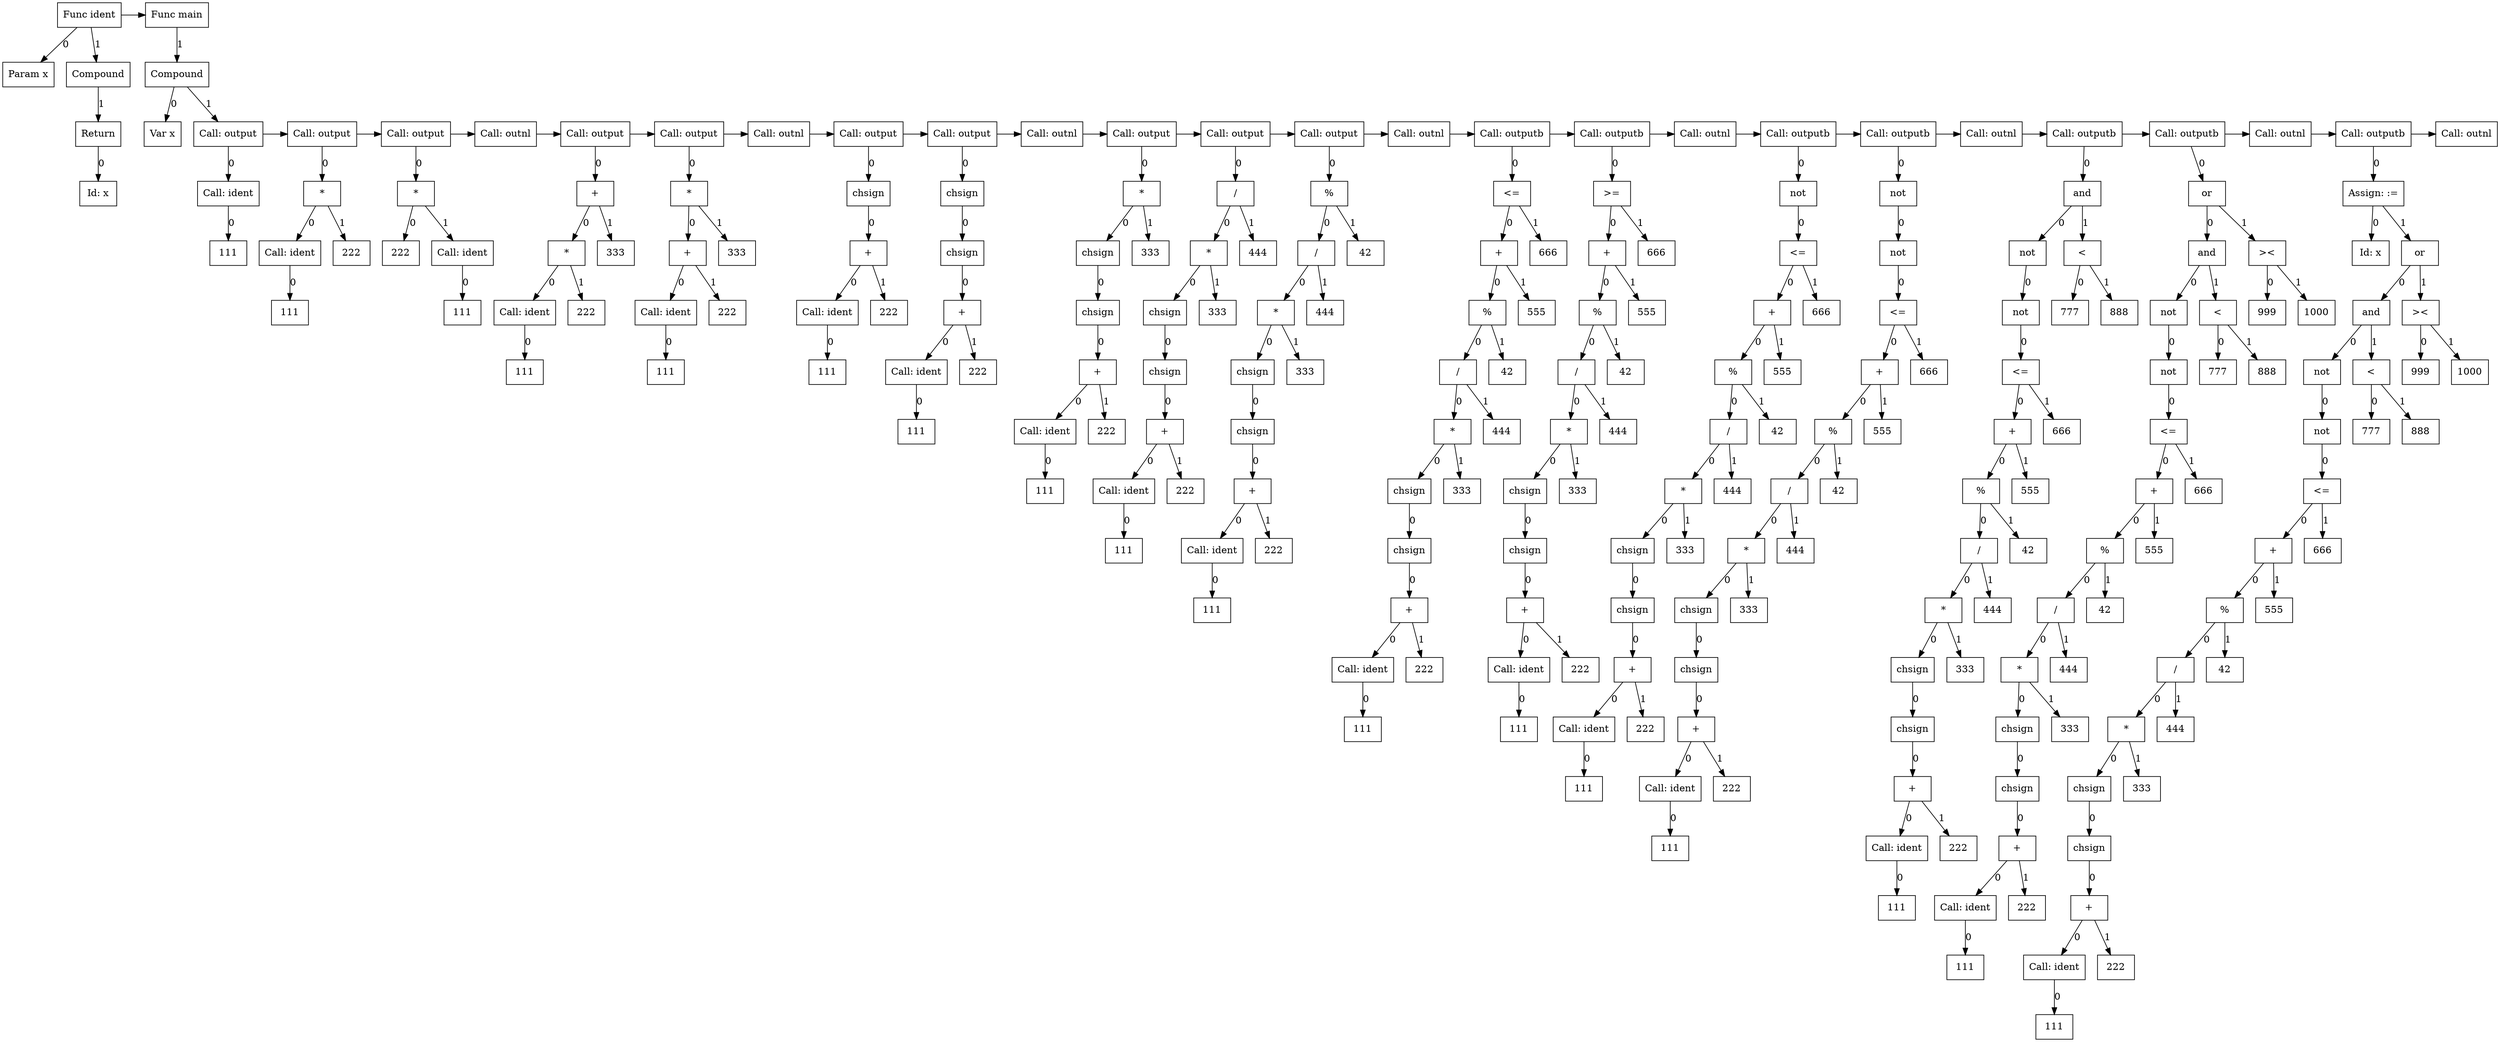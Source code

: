 digraph G {
node4 [label="Func ident"; shape=box];
subgraph childNames_4 {
rankdir="LR"; rank="same"; ordering=out
node0 [label="Param x"; shape=box];
node3 [label="Compound"; shape=box];
}

subgraph childPtrs_4 {
rankdir="TB";
node4 -> node0 [label="0"];
node4 -> node3 [label="1"];
}

subgraph childNames_3 {
rankdir="LR"; rank="same"; ordering=out
node2 [label="Return"; shape=box];
}

subgraph childPtrs_3 {
rankdir="TB";
node3 -> node2 [label="1"];
}

subgraph childNames_2 {
rankdir="LR"; rank="same"; ordering=out
node1 [label="Id: x"; shape=box];
}

subgraph childPtrs_2 {
rankdir="TB";
node2 -> node1 [label="0"];
}

subgraph SibNames_4 {
rankdir="LR"; rank="same";
node4 [label="Func ident"; shape=box];
node238 [label="Func main"; shape=box];
}

subgraph SibPtrs_4 {
rankdir="LR";
node4 -> node238;
}

subgraph childNames_238 {
rankdir="LR"; rank="same"; ordering=out
node237 [label="Compound"; shape=box];
}

subgraph childPtrs_238 {
rankdir="TB";
node238 -> node237 [label="1"];
}

subgraph childNames_237 {
rankdir="LR"; rank="same"; ordering=out
node5 [label="Var x"; shape=box];
node8 [label="Call: output"; shape=box];
}

subgraph childPtrs_237 {
rankdir="TB";
node237 -> node5 [label="0"];
node237 -> node8 [label="1"];
}

subgraph childNames_8 {
rankdir="LR"; rank="same"; ordering=out
node7 [label="Call: ident"; shape=box];
}

subgraph childPtrs_8 {
rankdir="TB";
node8 -> node7 [label="0"];
}

subgraph childNames_7 {
rankdir="LR"; rank="same"; ordering=out
node6 [label="111"; shape=box];
}

subgraph childPtrs_7 {
rankdir="TB";
node7 -> node6 [label="0"];
}

subgraph SibNames_8 {
rankdir="LR"; rank="same";
node8 [label="Call: output"; shape=box];
node13 [label="Call: output"; shape=box];
node18 [label="Call: output"; shape=box];
node19 [label="Call: outnl"; shape=box];
node26 [label="Call: output"; shape=box];
node33 [label="Call: output"; shape=box];
node34 [label="Call: outnl"; shape=box];
node40 [label="Call: output"; shape=box];
node47 [label="Call: output"; shape=box];
node48 [label="Call: outnl"; shape=box];
node57 [label="Call: output"; shape=box];
node68 [label="Call: output"; shape=box];
node81 [label="Call: output"; shape=box];
node82 [label="Call: outnl"; shape=box];
node99 [label="Call: outputb"; shape=box];
node116 [label="Call: outputb"; shape=box];
node117 [label="Call: outnl"; shape=box];
node135 [label="Call: outputb"; shape=box];
node154 [label="Call: outputb"; shape=box];
node155 [label="Call: outnl"; shape=box];
node178 [label="Call: outputb"; shape=box];
node205 [label="Call: outputb"; shape=box];
node206 [label="Call: outnl"; shape=box];
node235 [label="Call: outputb"; shape=box];
node236 [label="Call: outnl"; shape=box];
}

subgraph SibPtrs_8 {
rankdir="LR";
node8 -> node13;
node13 -> node18;
node18 -> node19;
node19 -> node26;
node26 -> node33;
node33 -> node34;
node34 -> node40;
node40 -> node47;
node47 -> node48;
node48 -> node57;
node57 -> node68;
node68 -> node81;
node81 -> node82;
node82 -> node99;
node99 -> node116;
node116 -> node117;
node117 -> node135;
node135 -> node154;
node154 -> node155;
node155 -> node178;
node178 -> node205;
node205 -> node206;
node206 -> node235;
node235 -> node236;
}

subgraph childNames_13 {
rankdir="LR"; rank="same"; ordering=out
node12 [label="*"; shape=box];
}

subgraph childPtrs_13 {
rankdir="TB";
node13 -> node12 [label="0"];
}

subgraph childNames_12 {
rankdir="LR"; rank="same"; ordering=out
node10 [label="Call: ident"; shape=box];
node11 [label="222"; shape=box];
}

subgraph childPtrs_12 {
rankdir="TB";
node12 -> node10 [label="0"];
node12 -> node11 [label="1"];
}

subgraph childNames_10 {
rankdir="LR"; rank="same"; ordering=out
node9 [label="111"; shape=box];
}

subgraph childPtrs_10 {
rankdir="TB";
node10 -> node9 [label="0"];
}

subgraph childNames_18 {
rankdir="LR"; rank="same"; ordering=out
node17 [label="*"; shape=box];
}

subgraph childPtrs_18 {
rankdir="TB";
node18 -> node17 [label="0"];
}

subgraph childNames_17 {
rankdir="LR"; rank="same"; ordering=out
node14 [label="222"; shape=box];
node16 [label="Call: ident"; shape=box];
}

subgraph childPtrs_17 {
rankdir="TB";
node17 -> node14 [label="0"];
node17 -> node16 [label="1"];
}

subgraph childNames_16 {
rankdir="LR"; rank="same"; ordering=out
node15 [label="111"; shape=box];
}

subgraph childPtrs_16 {
rankdir="TB";
node16 -> node15 [label="0"];
}

subgraph childNames_26 {
rankdir="LR"; rank="same"; ordering=out
node25 [label="+"; shape=box];
}

subgraph childPtrs_26 {
rankdir="TB";
node26 -> node25 [label="0"];
}

subgraph childNames_25 {
rankdir="LR"; rank="same"; ordering=out
node23 [label="*"; shape=box];
node24 [label="333"; shape=box];
}

subgraph childPtrs_25 {
rankdir="TB";
node25 -> node23 [label="0"];
node25 -> node24 [label="1"];
}

subgraph childNames_23 {
rankdir="LR"; rank="same"; ordering=out
node21 [label="Call: ident"; shape=box];
node22 [label="222"; shape=box];
}

subgraph childPtrs_23 {
rankdir="TB";
node23 -> node21 [label="0"];
node23 -> node22 [label="1"];
}

subgraph childNames_21 {
rankdir="LR"; rank="same"; ordering=out
node20 [label="111"; shape=box];
}

subgraph childPtrs_21 {
rankdir="TB";
node21 -> node20 [label="0"];
}

subgraph childNames_33 {
rankdir="LR"; rank="same"; ordering=out
node32 [label="*"; shape=box];
}

subgraph childPtrs_33 {
rankdir="TB";
node33 -> node32 [label="0"];
}

subgraph childNames_32 {
rankdir="LR"; rank="same"; ordering=out
node30 [label="+"; shape=box];
node31 [label="333"; shape=box];
}

subgraph childPtrs_32 {
rankdir="TB";
node32 -> node30 [label="0"];
node32 -> node31 [label="1"];
}

subgraph childNames_30 {
rankdir="LR"; rank="same"; ordering=out
node28 [label="Call: ident"; shape=box];
node29 [label="222"; shape=box];
}

subgraph childPtrs_30 {
rankdir="TB";
node30 -> node28 [label="0"];
node30 -> node29 [label="1"];
}

subgraph childNames_28 {
rankdir="LR"; rank="same"; ordering=out
node27 [label="111"; shape=box];
}

subgraph childPtrs_28 {
rankdir="TB";
node28 -> node27 [label="0"];
}

subgraph childNames_40 {
rankdir="LR"; rank="same"; ordering=out
node39 [label="chsign"; shape=box];
}

subgraph childPtrs_40 {
rankdir="TB";
node40 -> node39 [label="0"];
}

subgraph childNames_39 {
rankdir="LR"; rank="same"; ordering=out
node38 [label="+"; shape=box];
}

subgraph childPtrs_39 {
rankdir="TB";
node39 -> node38 [label="0"];
}

subgraph childNames_38 {
rankdir="LR"; rank="same"; ordering=out
node36 [label="Call: ident"; shape=box];
node37 [label="222"; shape=box];
}

subgraph childPtrs_38 {
rankdir="TB";
node38 -> node36 [label="0"];
node38 -> node37 [label="1"];
}

subgraph childNames_36 {
rankdir="LR"; rank="same"; ordering=out
node35 [label="111"; shape=box];
}

subgraph childPtrs_36 {
rankdir="TB";
node36 -> node35 [label="0"];
}

subgraph childNames_47 {
rankdir="LR"; rank="same"; ordering=out
node46 [label="chsign"; shape=box];
}

subgraph childPtrs_47 {
rankdir="TB";
node47 -> node46 [label="0"];
}

subgraph childNames_46 {
rankdir="LR"; rank="same"; ordering=out
node45 [label="chsign"; shape=box];
}

subgraph childPtrs_46 {
rankdir="TB";
node46 -> node45 [label="0"];
}

subgraph childNames_45 {
rankdir="LR"; rank="same"; ordering=out
node44 [label="+"; shape=box];
}

subgraph childPtrs_45 {
rankdir="TB";
node45 -> node44 [label="0"];
}

subgraph childNames_44 {
rankdir="LR"; rank="same"; ordering=out
node42 [label="Call: ident"; shape=box];
node43 [label="222"; shape=box];
}

subgraph childPtrs_44 {
rankdir="TB";
node44 -> node42 [label="0"];
node44 -> node43 [label="1"];
}

subgraph childNames_42 {
rankdir="LR"; rank="same"; ordering=out
node41 [label="111"; shape=box];
}

subgraph childPtrs_42 {
rankdir="TB";
node42 -> node41 [label="0"];
}

subgraph childNames_57 {
rankdir="LR"; rank="same"; ordering=out
node56 [label="*"; shape=box];
}

subgraph childPtrs_57 {
rankdir="TB";
node57 -> node56 [label="0"];
}

subgraph childNames_56 {
rankdir="LR"; rank="same"; ordering=out
node54 [label="chsign"; shape=box];
node55 [label="333"; shape=box];
}

subgraph childPtrs_56 {
rankdir="TB";
node56 -> node54 [label="0"];
node56 -> node55 [label="1"];
}

subgraph childNames_54 {
rankdir="LR"; rank="same"; ordering=out
node53 [label="chsign"; shape=box];
}

subgraph childPtrs_54 {
rankdir="TB";
node54 -> node53 [label="0"];
}

subgraph childNames_53 {
rankdir="LR"; rank="same"; ordering=out
node52 [label="+"; shape=box];
}

subgraph childPtrs_53 {
rankdir="TB";
node53 -> node52 [label="0"];
}

subgraph childNames_52 {
rankdir="LR"; rank="same"; ordering=out
node50 [label="Call: ident"; shape=box];
node51 [label="222"; shape=box];
}

subgraph childPtrs_52 {
rankdir="TB";
node52 -> node50 [label="0"];
node52 -> node51 [label="1"];
}

subgraph childNames_50 {
rankdir="LR"; rank="same"; ordering=out
node49 [label="111"; shape=box];
}

subgraph childPtrs_50 {
rankdir="TB";
node50 -> node49 [label="0"];
}

subgraph childNames_68 {
rankdir="LR"; rank="same"; ordering=out
node67 [label="/"; shape=box];
}

subgraph childPtrs_68 {
rankdir="TB";
node68 -> node67 [label="0"];
}

subgraph childNames_67 {
rankdir="LR"; rank="same"; ordering=out
node65 [label="*"; shape=box];
node66 [label="444"; shape=box];
}

subgraph childPtrs_67 {
rankdir="TB";
node67 -> node65 [label="0"];
node67 -> node66 [label="1"];
}

subgraph childNames_65 {
rankdir="LR"; rank="same"; ordering=out
node63 [label="chsign"; shape=box];
node64 [label="333"; shape=box];
}

subgraph childPtrs_65 {
rankdir="TB";
node65 -> node63 [label="0"];
node65 -> node64 [label="1"];
}

subgraph childNames_63 {
rankdir="LR"; rank="same"; ordering=out
node62 [label="chsign"; shape=box];
}

subgraph childPtrs_63 {
rankdir="TB";
node63 -> node62 [label="0"];
}

subgraph childNames_62 {
rankdir="LR"; rank="same"; ordering=out
node61 [label="+"; shape=box];
}

subgraph childPtrs_62 {
rankdir="TB";
node62 -> node61 [label="0"];
}

subgraph childNames_61 {
rankdir="LR"; rank="same"; ordering=out
node59 [label="Call: ident"; shape=box];
node60 [label="222"; shape=box];
}

subgraph childPtrs_61 {
rankdir="TB";
node61 -> node59 [label="0"];
node61 -> node60 [label="1"];
}

subgraph childNames_59 {
rankdir="LR"; rank="same"; ordering=out
node58 [label="111"; shape=box];
}

subgraph childPtrs_59 {
rankdir="TB";
node59 -> node58 [label="0"];
}

subgraph childNames_81 {
rankdir="LR"; rank="same"; ordering=out
node80 [label="%"; shape=box];
}

subgraph childPtrs_81 {
rankdir="TB";
node81 -> node80 [label="0"];
}

subgraph childNames_80 {
rankdir="LR"; rank="same"; ordering=out
node78 [label="/"; shape=box];
node79 [label="42"; shape=box];
}

subgraph childPtrs_80 {
rankdir="TB";
node80 -> node78 [label="0"];
node80 -> node79 [label="1"];
}

subgraph childNames_78 {
rankdir="LR"; rank="same"; ordering=out
node76 [label="*"; shape=box];
node77 [label="444"; shape=box];
}

subgraph childPtrs_78 {
rankdir="TB";
node78 -> node76 [label="0"];
node78 -> node77 [label="1"];
}

subgraph childNames_76 {
rankdir="LR"; rank="same"; ordering=out
node74 [label="chsign"; shape=box];
node75 [label="333"; shape=box];
}

subgraph childPtrs_76 {
rankdir="TB";
node76 -> node74 [label="0"];
node76 -> node75 [label="1"];
}

subgraph childNames_74 {
rankdir="LR"; rank="same"; ordering=out
node73 [label="chsign"; shape=box];
}

subgraph childPtrs_74 {
rankdir="TB";
node74 -> node73 [label="0"];
}

subgraph childNames_73 {
rankdir="LR"; rank="same"; ordering=out
node72 [label="+"; shape=box];
}

subgraph childPtrs_73 {
rankdir="TB";
node73 -> node72 [label="0"];
}

subgraph childNames_72 {
rankdir="LR"; rank="same"; ordering=out
node70 [label="Call: ident"; shape=box];
node71 [label="222"; shape=box];
}

subgraph childPtrs_72 {
rankdir="TB";
node72 -> node70 [label="0"];
node72 -> node71 [label="1"];
}

subgraph childNames_70 {
rankdir="LR"; rank="same"; ordering=out
node69 [label="111"; shape=box];
}

subgraph childPtrs_70 {
rankdir="TB";
node70 -> node69 [label="0"];
}

subgraph childNames_99 {
rankdir="LR"; rank="same"; ordering=out
node98 [label="<="; shape=box];
}

subgraph childPtrs_99 {
rankdir="TB";
node99 -> node98 [label="0"];
}

subgraph childNames_98 {
rankdir="LR"; rank="same"; ordering=out
node96 [label="+"; shape=box];
node97 [label="666"; shape=box];
}

subgraph childPtrs_98 {
rankdir="TB";
node98 -> node96 [label="0"];
node98 -> node97 [label="1"];
}

subgraph childNames_96 {
rankdir="LR"; rank="same"; ordering=out
node94 [label="%"; shape=box];
node95 [label="555"; shape=box];
}

subgraph childPtrs_96 {
rankdir="TB";
node96 -> node94 [label="0"];
node96 -> node95 [label="1"];
}

subgraph childNames_94 {
rankdir="LR"; rank="same"; ordering=out
node92 [label="/"; shape=box];
node93 [label="42"; shape=box];
}

subgraph childPtrs_94 {
rankdir="TB";
node94 -> node92 [label="0"];
node94 -> node93 [label="1"];
}

subgraph childNames_92 {
rankdir="LR"; rank="same"; ordering=out
node90 [label="*"; shape=box];
node91 [label="444"; shape=box];
}

subgraph childPtrs_92 {
rankdir="TB";
node92 -> node90 [label="0"];
node92 -> node91 [label="1"];
}

subgraph childNames_90 {
rankdir="LR"; rank="same"; ordering=out
node88 [label="chsign"; shape=box];
node89 [label="333"; shape=box];
}

subgraph childPtrs_90 {
rankdir="TB";
node90 -> node88 [label="0"];
node90 -> node89 [label="1"];
}

subgraph childNames_88 {
rankdir="LR"; rank="same"; ordering=out
node87 [label="chsign"; shape=box];
}

subgraph childPtrs_88 {
rankdir="TB";
node88 -> node87 [label="0"];
}

subgraph childNames_87 {
rankdir="LR"; rank="same"; ordering=out
node86 [label="+"; shape=box];
}

subgraph childPtrs_87 {
rankdir="TB";
node87 -> node86 [label="0"];
}

subgraph childNames_86 {
rankdir="LR"; rank="same"; ordering=out
node84 [label="Call: ident"; shape=box];
node85 [label="222"; shape=box];
}

subgraph childPtrs_86 {
rankdir="TB";
node86 -> node84 [label="0"];
node86 -> node85 [label="1"];
}

subgraph childNames_84 {
rankdir="LR"; rank="same"; ordering=out
node83 [label="111"; shape=box];
}

subgraph childPtrs_84 {
rankdir="TB";
node84 -> node83 [label="0"];
}

subgraph childNames_116 {
rankdir="LR"; rank="same"; ordering=out
node115 [label=">="; shape=box];
}

subgraph childPtrs_116 {
rankdir="TB";
node116 -> node115 [label="0"];
}

subgraph childNames_115 {
rankdir="LR"; rank="same"; ordering=out
node113 [label="+"; shape=box];
node114 [label="666"; shape=box];
}

subgraph childPtrs_115 {
rankdir="TB";
node115 -> node113 [label="0"];
node115 -> node114 [label="1"];
}

subgraph childNames_113 {
rankdir="LR"; rank="same"; ordering=out
node111 [label="%"; shape=box];
node112 [label="555"; shape=box];
}

subgraph childPtrs_113 {
rankdir="TB";
node113 -> node111 [label="0"];
node113 -> node112 [label="1"];
}

subgraph childNames_111 {
rankdir="LR"; rank="same"; ordering=out
node109 [label="/"; shape=box];
node110 [label="42"; shape=box];
}

subgraph childPtrs_111 {
rankdir="TB";
node111 -> node109 [label="0"];
node111 -> node110 [label="1"];
}

subgraph childNames_109 {
rankdir="LR"; rank="same"; ordering=out
node107 [label="*"; shape=box];
node108 [label="444"; shape=box];
}

subgraph childPtrs_109 {
rankdir="TB";
node109 -> node107 [label="0"];
node109 -> node108 [label="1"];
}

subgraph childNames_107 {
rankdir="LR"; rank="same"; ordering=out
node105 [label="chsign"; shape=box];
node106 [label="333"; shape=box];
}

subgraph childPtrs_107 {
rankdir="TB";
node107 -> node105 [label="0"];
node107 -> node106 [label="1"];
}

subgraph childNames_105 {
rankdir="LR"; rank="same"; ordering=out
node104 [label="chsign"; shape=box];
}

subgraph childPtrs_105 {
rankdir="TB";
node105 -> node104 [label="0"];
}

subgraph childNames_104 {
rankdir="LR"; rank="same"; ordering=out
node103 [label="+"; shape=box];
}

subgraph childPtrs_104 {
rankdir="TB";
node104 -> node103 [label="0"];
}

subgraph childNames_103 {
rankdir="LR"; rank="same"; ordering=out
node101 [label="Call: ident"; shape=box];
node102 [label="222"; shape=box];
}

subgraph childPtrs_103 {
rankdir="TB";
node103 -> node101 [label="0"];
node103 -> node102 [label="1"];
}

subgraph childNames_101 {
rankdir="LR"; rank="same"; ordering=out
node100 [label="111"; shape=box];
}

subgraph childPtrs_101 {
rankdir="TB";
node101 -> node100 [label="0"];
}

subgraph childNames_135 {
rankdir="LR"; rank="same"; ordering=out
node134 [label="not"; shape=box];
}

subgraph childPtrs_135 {
rankdir="TB";
node135 -> node134 [label="0"];
}

subgraph childNames_134 {
rankdir="LR"; rank="same"; ordering=out
node133 [label="<="; shape=box];
}

subgraph childPtrs_134 {
rankdir="TB";
node134 -> node133 [label="0"];
}

subgraph childNames_133 {
rankdir="LR"; rank="same"; ordering=out
node131 [label="+"; shape=box];
node132 [label="666"; shape=box];
}

subgraph childPtrs_133 {
rankdir="TB";
node133 -> node131 [label="0"];
node133 -> node132 [label="1"];
}

subgraph childNames_131 {
rankdir="LR"; rank="same"; ordering=out
node129 [label="%"; shape=box];
node130 [label="555"; shape=box];
}

subgraph childPtrs_131 {
rankdir="TB";
node131 -> node129 [label="0"];
node131 -> node130 [label="1"];
}

subgraph childNames_129 {
rankdir="LR"; rank="same"; ordering=out
node127 [label="/"; shape=box];
node128 [label="42"; shape=box];
}

subgraph childPtrs_129 {
rankdir="TB";
node129 -> node127 [label="0"];
node129 -> node128 [label="1"];
}

subgraph childNames_127 {
rankdir="LR"; rank="same"; ordering=out
node125 [label="*"; shape=box];
node126 [label="444"; shape=box];
}

subgraph childPtrs_127 {
rankdir="TB";
node127 -> node125 [label="0"];
node127 -> node126 [label="1"];
}

subgraph childNames_125 {
rankdir="LR"; rank="same"; ordering=out
node123 [label="chsign"; shape=box];
node124 [label="333"; shape=box];
}

subgraph childPtrs_125 {
rankdir="TB";
node125 -> node123 [label="0"];
node125 -> node124 [label="1"];
}

subgraph childNames_123 {
rankdir="LR"; rank="same"; ordering=out
node122 [label="chsign"; shape=box];
}

subgraph childPtrs_123 {
rankdir="TB";
node123 -> node122 [label="0"];
}

subgraph childNames_122 {
rankdir="LR"; rank="same"; ordering=out
node121 [label="+"; shape=box];
}

subgraph childPtrs_122 {
rankdir="TB";
node122 -> node121 [label="0"];
}

subgraph childNames_121 {
rankdir="LR"; rank="same"; ordering=out
node119 [label="Call: ident"; shape=box];
node120 [label="222"; shape=box];
}

subgraph childPtrs_121 {
rankdir="TB";
node121 -> node119 [label="0"];
node121 -> node120 [label="1"];
}

subgraph childNames_119 {
rankdir="LR"; rank="same"; ordering=out
node118 [label="111"; shape=box];
}

subgraph childPtrs_119 {
rankdir="TB";
node119 -> node118 [label="0"];
}

subgraph childNames_154 {
rankdir="LR"; rank="same"; ordering=out
node153 [label="not"; shape=box];
}

subgraph childPtrs_154 {
rankdir="TB";
node154 -> node153 [label="0"];
}

subgraph childNames_153 {
rankdir="LR"; rank="same"; ordering=out
node152 [label="not"; shape=box];
}

subgraph childPtrs_153 {
rankdir="TB";
node153 -> node152 [label="0"];
}

subgraph childNames_152 {
rankdir="LR"; rank="same"; ordering=out
node151 [label="<="; shape=box];
}

subgraph childPtrs_152 {
rankdir="TB";
node152 -> node151 [label="0"];
}

subgraph childNames_151 {
rankdir="LR"; rank="same"; ordering=out
node149 [label="+"; shape=box];
node150 [label="666"; shape=box];
}

subgraph childPtrs_151 {
rankdir="TB";
node151 -> node149 [label="0"];
node151 -> node150 [label="1"];
}

subgraph childNames_149 {
rankdir="LR"; rank="same"; ordering=out
node147 [label="%"; shape=box];
node148 [label="555"; shape=box];
}

subgraph childPtrs_149 {
rankdir="TB";
node149 -> node147 [label="0"];
node149 -> node148 [label="1"];
}

subgraph childNames_147 {
rankdir="LR"; rank="same"; ordering=out
node145 [label="/"; shape=box];
node146 [label="42"; shape=box];
}

subgraph childPtrs_147 {
rankdir="TB";
node147 -> node145 [label="0"];
node147 -> node146 [label="1"];
}

subgraph childNames_145 {
rankdir="LR"; rank="same"; ordering=out
node143 [label="*"; shape=box];
node144 [label="444"; shape=box];
}

subgraph childPtrs_145 {
rankdir="TB";
node145 -> node143 [label="0"];
node145 -> node144 [label="1"];
}

subgraph childNames_143 {
rankdir="LR"; rank="same"; ordering=out
node141 [label="chsign"; shape=box];
node142 [label="333"; shape=box];
}

subgraph childPtrs_143 {
rankdir="TB";
node143 -> node141 [label="0"];
node143 -> node142 [label="1"];
}

subgraph childNames_141 {
rankdir="LR"; rank="same"; ordering=out
node140 [label="chsign"; shape=box];
}

subgraph childPtrs_141 {
rankdir="TB";
node141 -> node140 [label="0"];
}

subgraph childNames_140 {
rankdir="LR"; rank="same"; ordering=out
node139 [label="+"; shape=box];
}

subgraph childPtrs_140 {
rankdir="TB";
node140 -> node139 [label="0"];
}

subgraph childNames_139 {
rankdir="LR"; rank="same"; ordering=out
node137 [label="Call: ident"; shape=box];
node138 [label="222"; shape=box];
}

subgraph childPtrs_139 {
rankdir="TB";
node139 -> node137 [label="0"];
node139 -> node138 [label="1"];
}

subgraph childNames_137 {
rankdir="LR"; rank="same"; ordering=out
node136 [label="111"; shape=box];
}

subgraph childPtrs_137 {
rankdir="TB";
node137 -> node136 [label="0"];
}

subgraph childNames_178 {
rankdir="LR"; rank="same"; ordering=out
node177 [label="and"; shape=box];
}

subgraph childPtrs_178 {
rankdir="TB";
node178 -> node177 [label="0"];
}

subgraph childNames_177 {
rankdir="LR"; rank="same"; ordering=out
node173 [label="not"; shape=box];
node176 [label="<"; shape=box];
}

subgraph childPtrs_177 {
rankdir="TB";
node177 -> node173 [label="0"];
node177 -> node176 [label="1"];
}

subgraph childNames_173 {
rankdir="LR"; rank="same"; ordering=out
node172 [label="not"; shape=box];
}

subgraph childPtrs_173 {
rankdir="TB";
node173 -> node172 [label="0"];
}

subgraph childNames_172 {
rankdir="LR"; rank="same"; ordering=out
node171 [label="<="; shape=box];
}

subgraph childPtrs_172 {
rankdir="TB";
node172 -> node171 [label="0"];
}

subgraph childNames_171 {
rankdir="LR"; rank="same"; ordering=out
node169 [label="+"; shape=box];
node170 [label="666"; shape=box];
}

subgraph childPtrs_171 {
rankdir="TB";
node171 -> node169 [label="0"];
node171 -> node170 [label="1"];
}

subgraph childNames_169 {
rankdir="LR"; rank="same"; ordering=out
node167 [label="%"; shape=box];
node168 [label="555"; shape=box];
}

subgraph childPtrs_169 {
rankdir="TB";
node169 -> node167 [label="0"];
node169 -> node168 [label="1"];
}

subgraph childNames_167 {
rankdir="LR"; rank="same"; ordering=out
node165 [label="/"; shape=box];
node166 [label="42"; shape=box];
}

subgraph childPtrs_167 {
rankdir="TB";
node167 -> node165 [label="0"];
node167 -> node166 [label="1"];
}

subgraph childNames_165 {
rankdir="LR"; rank="same"; ordering=out
node163 [label="*"; shape=box];
node164 [label="444"; shape=box];
}

subgraph childPtrs_165 {
rankdir="TB";
node165 -> node163 [label="0"];
node165 -> node164 [label="1"];
}

subgraph childNames_163 {
rankdir="LR"; rank="same"; ordering=out
node161 [label="chsign"; shape=box];
node162 [label="333"; shape=box];
}

subgraph childPtrs_163 {
rankdir="TB";
node163 -> node161 [label="0"];
node163 -> node162 [label="1"];
}

subgraph childNames_161 {
rankdir="LR"; rank="same"; ordering=out
node160 [label="chsign"; shape=box];
}

subgraph childPtrs_161 {
rankdir="TB";
node161 -> node160 [label="0"];
}

subgraph childNames_160 {
rankdir="LR"; rank="same"; ordering=out
node159 [label="+"; shape=box];
}

subgraph childPtrs_160 {
rankdir="TB";
node160 -> node159 [label="0"];
}

subgraph childNames_159 {
rankdir="LR"; rank="same"; ordering=out
node157 [label="Call: ident"; shape=box];
node158 [label="222"; shape=box];
}

subgraph childPtrs_159 {
rankdir="TB";
node159 -> node157 [label="0"];
node159 -> node158 [label="1"];
}

subgraph childNames_157 {
rankdir="LR"; rank="same"; ordering=out
node156 [label="111"; shape=box];
}

subgraph childPtrs_157 {
rankdir="TB";
node157 -> node156 [label="0"];
}

subgraph childNames_176 {
rankdir="LR"; rank="same"; ordering=out
node174 [label="777"; shape=box];
node175 [label="888"; shape=box];
}

subgraph childPtrs_176 {
rankdir="TB";
node176 -> node174 [label="0"];
node176 -> node175 [label="1"];
}

subgraph childNames_205 {
rankdir="LR"; rank="same"; ordering=out
node204 [label="or"; shape=box];
}

subgraph childPtrs_205 {
rankdir="TB";
node205 -> node204 [label="0"];
}

subgraph childNames_204 {
rankdir="LR"; rank="same"; ordering=out
node200 [label="and"; shape=box];
node203 [label="><"; shape=box];
}

subgraph childPtrs_204 {
rankdir="TB";
node204 -> node200 [label="0"];
node204 -> node203 [label="1"];
}

subgraph childNames_200 {
rankdir="LR"; rank="same"; ordering=out
node196 [label="not"; shape=box];
node199 [label="<"; shape=box];
}

subgraph childPtrs_200 {
rankdir="TB";
node200 -> node196 [label="0"];
node200 -> node199 [label="1"];
}

subgraph childNames_196 {
rankdir="LR"; rank="same"; ordering=out
node195 [label="not"; shape=box];
}

subgraph childPtrs_196 {
rankdir="TB";
node196 -> node195 [label="0"];
}

subgraph childNames_195 {
rankdir="LR"; rank="same"; ordering=out
node194 [label="<="; shape=box];
}

subgraph childPtrs_195 {
rankdir="TB";
node195 -> node194 [label="0"];
}

subgraph childNames_194 {
rankdir="LR"; rank="same"; ordering=out
node192 [label="+"; shape=box];
node193 [label="666"; shape=box];
}

subgraph childPtrs_194 {
rankdir="TB";
node194 -> node192 [label="0"];
node194 -> node193 [label="1"];
}

subgraph childNames_192 {
rankdir="LR"; rank="same"; ordering=out
node190 [label="%"; shape=box];
node191 [label="555"; shape=box];
}

subgraph childPtrs_192 {
rankdir="TB";
node192 -> node190 [label="0"];
node192 -> node191 [label="1"];
}

subgraph childNames_190 {
rankdir="LR"; rank="same"; ordering=out
node188 [label="/"; shape=box];
node189 [label="42"; shape=box];
}

subgraph childPtrs_190 {
rankdir="TB";
node190 -> node188 [label="0"];
node190 -> node189 [label="1"];
}

subgraph childNames_188 {
rankdir="LR"; rank="same"; ordering=out
node186 [label="*"; shape=box];
node187 [label="444"; shape=box];
}

subgraph childPtrs_188 {
rankdir="TB";
node188 -> node186 [label="0"];
node188 -> node187 [label="1"];
}

subgraph childNames_186 {
rankdir="LR"; rank="same"; ordering=out
node184 [label="chsign"; shape=box];
node185 [label="333"; shape=box];
}

subgraph childPtrs_186 {
rankdir="TB";
node186 -> node184 [label="0"];
node186 -> node185 [label="1"];
}

subgraph childNames_184 {
rankdir="LR"; rank="same"; ordering=out
node183 [label="chsign"; shape=box];
}

subgraph childPtrs_184 {
rankdir="TB";
node184 -> node183 [label="0"];
}

subgraph childNames_183 {
rankdir="LR"; rank="same"; ordering=out
node182 [label="+"; shape=box];
}

subgraph childPtrs_183 {
rankdir="TB";
node183 -> node182 [label="0"];
}

subgraph childNames_182 {
rankdir="LR"; rank="same"; ordering=out
node180 [label="Call: ident"; shape=box];
node181 [label="222"; shape=box];
}

subgraph childPtrs_182 {
rankdir="TB";
node182 -> node180 [label="0"];
node182 -> node181 [label="1"];
}

subgraph childNames_180 {
rankdir="LR"; rank="same"; ordering=out
node179 [label="111"; shape=box];
}

subgraph childPtrs_180 {
rankdir="TB";
node180 -> node179 [label="0"];
}

subgraph childNames_199 {
rankdir="LR"; rank="same"; ordering=out
node197 [label="777"; shape=box];
node198 [label="888"; shape=box];
}

subgraph childPtrs_199 {
rankdir="TB";
node199 -> node197 [label="0"];
node199 -> node198 [label="1"];
}

subgraph childNames_203 {
rankdir="LR"; rank="same"; ordering=out
node201 [label="999"; shape=box];
node202 [label="1000"; shape=box];
}

subgraph childPtrs_203 {
rankdir="TB";
node203 -> node201 [label="0"];
node203 -> node202 [label="1"];
}

subgraph childNames_235 {
rankdir="LR"; rank="same"; ordering=out
node234 [label="Assign: :="; shape=box];
}

subgraph childPtrs_235 {
rankdir="TB";
node235 -> node234 [label="0"];
}

subgraph childNames_234 {
rankdir="LR"; rank="same"; ordering=out
node207 [label="Id: x"; shape=box];
node233 [label="or"; shape=box];
}

subgraph childPtrs_234 {
rankdir="TB";
node234 -> node207 [label="0"];
node234 -> node233 [label="1"];
}

subgraph childNames_233 {
rankdir="LR"; rank="same"; ordering=out
node229 [label="and"; shape=box];
node232 [label="><"; shape=box];
}

subgraph childPtrs_233 {
rankdir="TB";
node233 -> node229 [label="0"];
node233 -> node232 [label="1"];
}

subgraph childNames_229 {
rankdir="LR"; rank="same"; ordering=out
node225 [label="not"; shape=box];
node228 [label="<"; shape=box];
}

subgraph childPtrs_229 {
rankdir="TB";
node229 -> node225 [label="0"];
node229 -> node228 [label="1"];
}

subgraph childNames_225 {
rankdir="LR"; rank="same"; ordering=out
node224 [label="not"; shape=box];
}

subgraph childPtrs_225 {
rankdir="TB";
node225 -> node224 [label="0"];
}

subgraph childNames_224 {
rankdir="LR"; rank="same"; ordering=out
node223 [label="<="; shape=box];
}

subgraph childPtrs_224 {
rankdir="TB";
node224 -> node223 [label="0"];
}

subgraph childNames_223 {
rankdir="LR"; rank="same"; ordering=out
node221 [label="+"; shape=box];
node222 [label="666"; shape=box];
}

subgraph childPtrs_223 {
rankdir="TB";
node223 -> node221 [label="0"];
node223 -> node222 [label="1"];
}

subgraph childNames_221 {
rankdir="LR"; rank="same"; ordering=out
node219 [label="%"; shape=box];
node220 [label="555"; shape=box];
}

subgraph childPtrs_221 {
rankdir="TB";
node221 -> node219 [label="0"];
node221 -> node220 [label="1"];
}

subgraph childNames_219 {
rankdir="LR"; rank="same"; ordering=out
node217 [label="/"; shape=box];
node218 [label="42"; shape=box];
}

subgraph childPtrs_219 {
rankdir="TB";
node219 -> node217 [label="0"];
node219 -> node218 [label="1"];
}

subgraph childNames_217 {
rankdir="LR"; rank="same"; ordering=out
node215 [label="*"; shape=box];
node216 [label="444"; shape=box];
}

subgraph childPtrs_217 {
rankdir="TB";
node217 -> node215 [label="0"];
node217 -> node216 [label="1"];
}

subgraph childNames_215 {
rankdir="LR"; rank="same"; ordering=out
node213 [label="chsign"; shape=box];
node214 [label="333"; shape=box];
}

subgraph childPtrs_215 {
rankdir="TB";
node215 -> node213 [label="0"];
node215 -> node214 [label="1"];
}

subgraph childNames_213 {
rankdir="LR"; rank="same"; ordering=out
node212 [label="chsign"; shape=box];
}

subgraph childPtrs_213 {
rankdir="TB";
node213 -> node212 [label="0"];
}

subgraph childNames_212 {
rankdir="LR"; rank="same"; ordering=out
node211 [label="+"; shape=box];
}

subgraph childPtrs_212 {
rankdir="TB";
node212 -> node211 [label="0"];
}

subgraph childNames_211 {
rankdir="LR"; rank="same"; ordering=out
node209 [label="Call: ident"; shape=box];
node210 [label="222"; shape=box];
}

subgraph childPtrs_211 {
rankdir="TB";
node211 -> node209 [label="0"];
node211 -> node210 [label="1"];
}

subgraph childNames_209 {
rankdir="LR"; rank="same"; ordering=out
node208 [label="111"; shape=box];
}

subgraph childPtrs_209 {
rankdir="TB";
node209 -> node208 [label="0"];
}

subgraph childNames_228 {
rankdir="LR"; rank="same"; ordering=out
node226 [label="777"; shape=box];
node227 [label="888"; shape=box];
}

subgraph childPtrs_228 {
rankdir="TB";
node228 -> node226 [label="0"];
node228 -> node227 [label="1"];
}

subgraph childNames_232 {
rankdir="LR"; rank="same"; ordering=out
node230 [label="999"; shape=box];
node231 [label="1000"; shape=box];
}

subgraph childPtrs_232 {
rankdir="TB";
node232 -> node230 [label="0"];
node232 -> node231 [label="1"];
}

}

